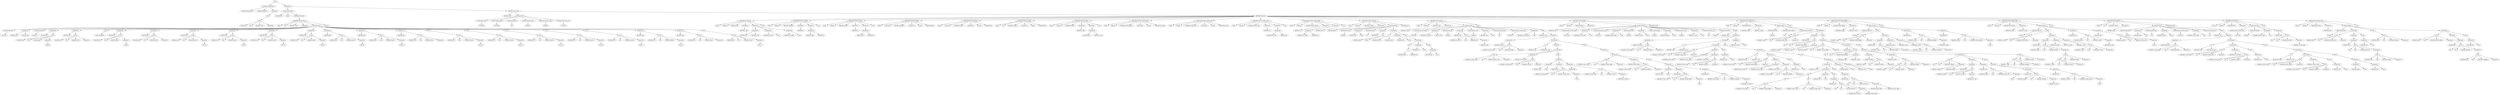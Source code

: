 digraph {
n0 [label="Goal:"];
n1 [label="MainClass:BinaryTree"];
n2 [label="Identifier:BinaryTree"];
n1 -> n2
n3 [label="Method Identifier:a"];
n1 -> n3
n4 [label="Statement:"];
n5 [label="Print:"];
n6 [label="FCall:"];
n7 [label="NewVar:BT"];
n6 -> n7
n8 [label="Dot:"];
n6 -> n8
n9 [label="Identifier:Start"];
n6 -> n9
n10 [label="Arguments:"];
n6 -> n10
n5 -> n6
n4 -> n5
n1 -> n4
n0 -> n1
n11 [label="LRClassDec:"];
n12 [label="ClassDeclaration:BT"];
n13 [label="Identifier:BT"];
n12 -> n13
n14 [label="Empty:"];
n12 -> n14
n15 [label="MethodDeclarations:"];
n16 [label="MethodDeclaration:Start"];
n17 [label="Public:"];
n16 -> n17
n18 [label="Int:"];
n16 -> n18
n19 [label="Identifier:Start"];
n16 -> n19
n20 [label="Parameters:"];
n16 -> n20
n21 [label="VarDeclarations:"];
n22 [label="VarDeclaration:root"];
n23 [label="Tree:Tree"];
n22 -> n23
n21 -> n22
n24 [label="Assignment:"];
n25 [label="Identifier:root"];
n24 -> n25
n26 [label="NewVar:Tree"];
n24 -> n26
n21 -> n24
n27 [label="VarDeclaration:ntb"];
n28 [label="Boolean:"];
n27 -> n28
n21 -> n27
n29 [label="Assignment:"];
n30 [label="Identifier:ntb"];
n29 -> n30
n31 [label="FCall:"];
n32 [label="Identifier:root"];
n31 -> n32
n33 [label="Dot:"];
n31 -> n33
n34 [label="Identifier:Init"];
n31 -> n34
n35 [label="Arguments:"];
n36 [label="Num:16"];
n35 -> n36
n31 -> n35
n29 -> n31
n21 -> n29
n37 [label="Assignment:"];
n38 [label="Identifier:ntb"];
n37 -> n38
n39 [label="FCall:"];
n40 [label="Identifier:root"];
n39 -> n40
n41 [label="Dot:"];
n39 -> n41
n42 [label="Identifier:Print"];
n39 -> n42
n43 [label="Arguments:"];
n39 -> n43
n37 -> n39
n21 -> n37
n44 [label="Print:"];
n45 [label="Num:100000000"];
n44 -> n45
n21 -> n44
n46 [label="Assignment:"];
n47 [label="Identifier:ntb"];
n46 -> n47
n48 [label="FCall:"];
n49 [label="Identifier:root"];
n48 -> n49
n50 [label="Dot:"];
n48 -> n50
n51 [label="Identifier:Insert"];
n48 -> n51
n52 [label="Arguments:"];
n53 [label="Num:8"];
n52 -> n53
n48 -> n52
n46 -> n48
n21 -> n46
n54 [label="Assignment:"];
n55 [label="Identifier:ntb"];
n54 -> n55
n56 [label="FCall:"];
n57 [label="Identifier:root"];
n56 -> n57
n58 [label="Dot:"];
n56 -> n58
n59 [label="Identifier:Print"];
n56 -> n59
n60 [label="Arguments:"];
n56 -> n60
n54 -> n56
n21 -> n54
n61 [label="Assignment:"];
n62 [label="Identifier:ntb"];
n61 -> n62
n63 [label="FCall:"];
n64 [label="Identifier:root"];
n63 -> n64
n65 [label="Dot:"];
n63 -> n65
n66 [label="Identifier:Insert"];
n63 -> n66
n67 [label="Arguments:"];
n68 [label="Num:24"];
n67 -> n68
n63 -> n67
n61 -> n63
n21 -> n61
n69 [label="Assignment:"];
n70 [label="Identifier:ntb"];
n69 -> n70
n71 [label="FCall:"];
n72 [label="Identifier:root"];
n71 -> n72
n73 [label="Dot:"];
n71 -> n73
n74 [label="Identifier:Insert"];
n71 -> n74
n75 [label="Arguments:"];
n76 [label="Num:4"];
n75 -> n76
n71 -> n75
n69 -> n71
n21 -> n69
n77 [label="Assignment:"];
n78 [label="Identifier:ntb"];
n77 -> n78
n79 [label="FCall:"];
n80 [label="Identifier:root"];
n79 -> n80
n81 [label="Dot:"];
n79 -> n81
n82 [label="Identifier:Insert"];
n79 -> n82
n83 [label="Arguments:"];
n84 [label="Num:12"];
n83 -> n84
n79 -> n83
n77 -> n79
n21 -> n77
n85 [label="Assignment:"];
n86 [label="Identifier:ntb"];
n85 -> n86
n87 [label="FCall:"];
n88 [label="Identifier:root"];
n87 -> n88
n89 [label="Dot:"];
n87 -> n89
n90 [label="Identifier:Insert"];
n87 -> n90
n91 [label="Arguments:"];
n92 [label="Num:20"];
n91 -> n92
n87 -> n91
n85 -> n87
n21 -> n85
n93 [label="Assignment:"];
n94 [label="Identifier:ntb"];
n93 -> n94
n95 [label="FCall:"];
n96 [label="Identifier:root"];
n95 -> n96
n97 [label="Dot:"];
n95 -> n97
n98 [label="Identifier:Insert"];
n95 -> n98
n99 [label="Arguments:"];
n100 [label="Num:28"];
n99 -> n100
n95 -> n99
n93 -> n95
n21 -> n93
n101 [label="Assignment:"];
n102 [label="Identifier:ntb"];
n101 -> n102
n103 [label="FCall:"];
n104 [label="Identifier:root"];
n103 -> n104
n105 [label="Dot:"];
n103 -> n105
n106 [label="Identifier:Insert"];
n103 -> n106
n107 [label="Arguments:"];
n108 [label="Num:14"];
n107 -> n108
n103 -> n107
n101 -> n103
n21 -> n101
n109 [label="Assignment:"];
n110 [label="Identifier:ntb"];
n109 -> n110
n111 [label="FCall:"];
n112 [label="Identifier:root"];
n111 -> n112
n113 [label="Dot:"];
n111 -> n113
n114 [label="Identifier:Print"];
n111 -> n114
n115 [label="Arguments:"];
n111 -> n115
n109 -> n111
n21 -> n109
n116 [label="Print:"];
n117 [label="FCall:"];
n118 [label="Identifier:root"];
n117 -> n118
n119 [label="Dot:"];
n117 -> n119
n120 [label="Identifier:Search"];
n117 -> n120
n121 [label="Arguments:"];
n122 [label="Num:24"];
n121 -> n122
n117 -> n121
n116 -> n117
n21 -> n116
n123 [label="Print:"];
n124 [label="FCall:"];
n125 [label="Identifier:root"];
n124 -> n125
n126 [label="Dot:"];
n124 -> n126
n127 [label="Identifier:Search"];
n124 -> n127
n128 [label="Arguments:"];
n129 [label="Num:12"];
n128 -> n129
n124 -> n128
n123 -> n124
n21 -> n123
n130 [label="Print:"];
n131 [label="FCall:"];
n132 [label="Identifier:root"];
n131 -> n132
n133 [label="Dot:"];
n131 -> n133
n134 [label="Identifier:Search"];
n131 -> n134
n135 [label="Arguments:"];
n136 [label="Num:16"];
n135 -> n136
n131 -> n135
n130 -> n131
n21 -> n130
n137 [label="Print:"];
n138 [label="FCall:"];
n139 [label="Identifier:root"];
n138 -> n139
n140 [label="Dot:"];
n138 -> n140
n141 [label="Identifier:Search"];
n138 -> n141
n142 [label="Arguments:"];
n143 [label="Num:50"];
n142 -> n143
n138 -> n142
n137 -> n138
n21 -> n137
n144 [label="Print:"];
n145 [label="FCall:"];
n146 [label="Identifier:root"];
n145 -> n146
n147 [label="Dot:"];
n145 -> n147
n148 [label="Identifier:Search"];
n145 -> n148
n149 [label="Arguments:"];
n150 [label="Num:12"];
n149 -> n150
n145 -> n149
n144 -> n145
n21 -> n144
n151 [label="Assignment:"];
n152 [label="Identifier:ntb"];
n151 -> n152
n153 [label="FCall:"];
n154 [label="Identifier:root"];
n153 -> n154
n155 [label="Dot:"];
n153 -> n155
n156 [label="Identifier:Delete"];
n153 -> n156
n157 [label="Arguments:"];
n158 [label="Num:12"];
n157 -> n158
n153 -> n157
n151 -> n153
n21 -> n151
n159 [label="Assignment:"];
n160 [label="Identifier:ntb"];
n159 -> n160
n161 [label="FCall:"];
n162 [label="Identifier:root"];
n161 -> n162
n163 [label="Dot:"];
n161 -> n163
n164 [label="Identifier:Print"];
n161 -> n164
n165 [label="Arguments:"];
n161 -> n165
n159 -> n161
n21 -> n159
n166 [label="Print:"];
n167 [label="FCall:"];
n168 [label="Identifier:root"];
n167 -> n168
n169 [label="Dot:"];
n167 -> n169
n170 [label="Identifier:Search"];
n167 -> n170
n171 [label="Arguments:"];
n172 [label="Num:12"];
n171 -> n172
n167 -> n171
n166 -> n167
n21 -> n166
n16 -> n21
n173 [label="Num:0"];
n16 -> n173
n15 -> n16
n12 -> n15
n11 -> n12
n174 [label="ClassDeclaration:Tree"];
n175 [label="Identifier:Tree"];
n174 -> n175
n176 [label="VarDeclarations:"];
n177 [label="VarDeclaration:left"];
n178 [label="Tree:Tree"];
n177 -> n178
n176 -> n177
n179 [label="VarDeclaration:right"];
n180 [label="Tree:Tree"];
n179 -> n180
n176 -> n179
n181 [label="VarDeclaration:key"];
n182 [label="Int:"];
n181 -> n182
n176 -> n181
n183 [label="VarDeclaration:has_left"];
n184 [label="Boolean:"];
n183 -> n184
n176 -> n183
n185 [label="VarDeclaration:has_right"];
n186 [label="Boolean:"];
n185 -> n186
n176 -> n185
n187 [label="VarDeclaration:my_null"];
n188 [label="Tree:Tree"];
n187 -> n188
n176 -> n187
n174 -> n176
n189 [label="MethodDeclarations:"];
n190 [label="MethodDeclaration:Init"];
n191 [label="Public:"];
n190 -> n191
n192 [label="Boolean:"];
n190 -> n192
n193 [label="Identifier:Init"];
n190 -> n193
n194 [label="Parameters:"];
n195 [label="Identifier:v_key"];
n194 -> n195
n190 -> n194
n196 [label="Statement:"];
n197 [label="Assignment:"];
n198 [label="Identifier:key"];
n197 -> n198
n199 [label="Identifier:v_key"];
n197 -> n199
n196 -> n197
n200 [label="Assignment:"];
n201 [label="Identifier:has_left"];
n200 -> n201
n202 [label="False:"];
n200 -> n202
n196 -> n200
n203 [label="Assignment:"];
n204 [label="Identifier:has_right"];
n203 -> n204
n205 [label="False:"];
n203 -> n205
n196 -> n203
n190 -> n196
n206 [label="True:"];
n190 -> n206
n189 -> n190
n207 [label="MethodDeclaration:SetRight"];
n208 [label="Public:"];
n207 -> n208
n209 [label="Boolean:"];
n207 -> n209
n210 [label="Identifier:SetRight"];
n207 -> n210
n211 [label="Parameters:"];
n212 [label="Identifier:rn"];
n211 -> n212
n207 -> n211
n213 [label="Statement:"];
n214 [label="Assignment:"];
n215 [label="Identifier:right"];
n214 -> n215
n216 [label="Identifier:rn"];
n214 -> n216
n213 -> n214
n207 -> n213
n217 [label="True:"];
n207 -> n217
n189 -> n207
n218 [label="MethodDeclaration:SetLeft"];
n219 [label="Public:"];
n218 -> n219
n220 [label="Boolean:"];
n218 -> n220
n221 [label="Identifier:SetLeft"];
n218 -> n221
n222 [label="Parameters:"];
n223 [label="Identifier:ln"];
n222 -> n223
n218 -> n222
n224 [label="Statement:"];
n225 [label="Assignment:"];
n226 [label="Identifier:left"];
n225 -> n226
n227 [label="Identifier:ln"];
n225 -> n227
n224 -> n225
n218 -> n224
n228 [label="True:"];
n218 -> n228
n189 -> n218
n229 [label="MethodDeclaration:GetRight"];
n230 [label="Public:"];
n229 -> n230
n231 [label="Tree:Tree"];
n229 -> n231
n232 [label="Identifier:GetRight"];
n229 -> n232
n233 [label="Parameters:"];
n229 -> n233
n234 [label="Empty:"];
n229 -> n234
n235 [label="Identifier:right"];
n229 -> n235
n189 -> n229
n236 [label="MethodDeclaration:GetLeft"];
n237 [label="Public:"];
n236 -> n237
n238 [label="Tree:Tree"];
n236 -> n238
n239 [label="Identifier:GetLeft"];
n236 -> n239
n240 [label="Parameters:"];
n236 -> n240
n241 [label="Empty:"];
n236 -> n241
n242 [label="Identifier:left"];
n236 -> n242
n189 -> n236
n243 [label="MethodDeclaration:GetKey"];
n244 [label="Public:"];
n243 -> n244
n245 [label="Int:"];
n243 -> n245
n246 [label="Identifier:GetKey"];
n243 -> n246
n247 [label="Parameters:"];
n243 -> n247
n248 [label="Empty:"];
n243 -> n248
n249 [label="Identifier:key"];
n243 -> n249
n189 -> n243
n250 [label="MethodDeclaration:SetKey"];
n251 [label="Public:"];
n250 -> n251
n252 [label="Boolean:"];
n250 -> n252
n253 [label="Identifier:SetKey"];
n250 -> n253
n254 [label="Parameters:"];
n255 [label="Identifier:v_key"];
n254 -> n255
n250 -> n254
n256 [label="Statement:"];
n257 [label="Assignment:"];
n258 [label="Identifier:key"];
n257 -> n258
n259 [label="Identifier:v_key"];
n257 -> n259
n256 -> n257
n250 -> n256
n260 [label="True:"];
n250 -> n260
n189 -> n250
n261 [label="MethodDeclaration:GetHas_Right"];
n262 [label="Public:"];
n261 -> n262
n263 [label="Boolean:"];
n261 -> n263
n264 [label="Identifier:GetHas_Right"];
n261 -> n264
n265 [label="Parameters:"];
n261 -> n265
n266 [label="Empty:"];
n261 -> n266
n267 [label="Identifier:has_right"];
n261 -> n267
n189 -> n261
n268 [label="MethodDeclaration:GetHas_Left"];
n269 [label="Public:"];
n268 -> n269
n270 [label="Boolean:"];
n268 -> n270
n271 [label="Identifier:GetHas_Left"];
n268 -> n271
n272 [label="Parameters:"];
n268 -> n272
n273 [label="Empty:"];
n268 -> n273
n274 [label="Identifier:has_left"];
n268 -> n274
n189 -> n268
n275 [label="MethodDeclaration:SetHas_Left"];
n276 [label="Public:"];
n275 -> n276
n277 [label="Boolean:"];
n275 -> n277
n278 [label="Identifier:SetHas_Left"];
n275 -> n278
n279 [label="Parameters:"];
n280 [label="Identifier:val"];
n279 -> n280
n275 -> n279
n281 [label="Statement:"];
n282 [label="Assignment:"];
n283 [label="Identifier:has_left"];
n282 -> n283
n284 [label="Identifier:val"];
n282 -> n284
n281 -> n282
n275 -> n281
n285 [label="True:"];
n275 -> n285
n189 -> n275
n286 [label="MethodDeclaration:SetHas_Right"];
n287 [label="Public:"];
n286 -> n287
n288 [label="Boolean:"];
n286 -> n288
n289 [label="Identifier:SetHas_Right"];
n286 -> n289
n290 [label="Parameters:"];
n291 [label="Identifier:val"];
n290 -> n291
n286 -> n290
n292 [label="Statement:"];
n293 [label="Assignment:"];
n294 [label="Identifier:has_right"];
n293 -> n294
n295 [label="Identifier:val"];
n293 -> n295
n292 -> n293
n286 -> n292
n296 [label="True:"];
n286 -> n296
n189 -> n286
n297 [label="MethodDeclaration:Compare"];
n298 [label="Public:"];
n297 -> n298
n299 [label="Boolean:"];
n297 -> n299
n300 [label="Identifier:Compare"];
n297 -> n300
n301 [label="Parameters:"];
n302 [label="Identifier:num1"];
n301 -> n302
n303 [label="Identifer:num2"];
n301 -> n303
n297 -> n301
n304 [label="VarDeclarations:"];
n305 [label="VarDeclaration:ntb"];
n306 [label="Boolean:"];
n305 -> n306
n304 -> n305
n307 [label="Assignment:"];
n308 [label="Identifier:ntb"];
n307 -> n308
n309 [label="False:"];
n307 -> n309
n304 -> n307
n310 [label="VarDeclaration:nti"];
n311 [label="Int:"];
n310 -> n311
n304 -> n310
n312 [label="Assignment:"];
n313 [label="Identifier:nti"];
n312 -> n313
n314 [label="Plus:"];
n315 [label="Identifier:num2"];
n314 -> n315
n316 [label="Num:1"];
n314 -> n316
n312 -> n314
n304 -> n312
n317 [label="If statement:"];
n318 [label="Lt:"];
n319 [label="Identifier:num1"];
n318 -> n319
n320 [label="Identifier:num2"];
n318 -> n320
n317 -> n318
n321 [label="Assignment:"];
n322 [label="Identifier:ntb"];
n321 -> n322
n323 [label="False:"];
n321 -> n323
n317 -> n321
n324 [label="ELSE:"];
n325 [label="If statement:"];
n326 [label="Not:"];
n327 [label="Lt:"];
n328 [label="Identifier:num1"];
n327 -> n328
n329 [label="Identifier:nti"];
n327 -> n329
n326 -> n327
n325 -> n326
n330 [label="Assignment:"];
n331 [label="Identifier:ntb"];
n330 -> n331
n332 [label="False:"];
n330 -> n332
n325 -> n330
n333 [label="ELSE:"];
n334 [label="Assignment:"];
n335 [label="Identifier:ntb"];
n334 -> n335
n336 [label="True:"];
n334 -> n336
n333 -> n334
n325 -> n333
n324 -> n325
n317 -> n324
n304 -> n317
n297 -> n304
n337 [label="Identifier:ntb"];
n297 -> n337
n189 -> n297
n338 [label="MethodDeclaration:Insert"];
n339 [label="Public:"];
n338 -> n339
n340 [label="Boolean:"];
n338 -> n340
n341 [label="Identifier:Insert"];
n338 -> n341
n342 [label="Parameters:"];
n343 [label="Identifier:v_key"];
n342 -> n343
n338 -> n342
n344 [label="VarDeclarations:"];
n345 [label="VarDeclaration:new_node"];
n346 [label="Tree:Tree"];
n345 -> n346
n344 -> n345
n347 [label="Assignment:"];
n348 [label="Identifier:new_node"];
n347 -> n348
n349 [label="NewVar:Tree"];
n347 -> n349
n344 -> n347
n350 [label="VarDeclaration:ntb"];
n351 [label="Boolean:"];
n350 -> n351
n344 -> n350
n352 [label="Assignment:"];
n353 [label="Identifier:ntb"];
n352 -> n353
n354 [label="FCall:"];
n355 [label="Identifier:new_node"];
n354 -> n355
n356 [label="Dot:"];
n354 -> n356
n357 [label="Identifier:Init"];
n354 -> n357
n358 [label="Arguments:"];
n359 [label="Identifier:v_key"];
n358 -> n359
n354 -> n358
n352 -> n354
n344 -> n352
n360 [label="VarDeclaration:cont"];
n361 [label="Boolean:"];
n360 -> n361
n344 -> n360
n362 [label="Assignment:"];
n363 [label="Identifier:cont"];
n362 -> n363
n364 [label="True:"];
n362 -> n364
n344 -> n362
n365 [label="VarDeclaration:key_aux"];
n366 [label="Int:"];
n365 -> n366
n344 -> n365
n367 [label="VarDeclaration:current_node"];
n368 [label="Tree:Tree"];
n367 -> n368
n344 -> n367
n369 [label="Assignment:"];
n370 [label="Identifier:current_node"];
n369 -> n370
n371 [label="this:"];
n369 -> n371
n344 -> n369
n372 [label="While:"];
n373 [label="Identifier:cont"];
n372 -> n373
n374 [label="Statement:"];
n375 [label="Assignment:"];
n376 [label="Identifier:key_aux"];
n375 -> n376
n377 [label="FCall:"];
n378 [label="Identifier:current_node"];
n377 -> n378
n379 [label="Dot:"];
n377 -> n379
n380 [label="Identifier:GetKey"];
n377 -> n380
n381 [label="Arguments:"];
n377 -> n381
n375 -> n377
n374 -> n375
n382 [label="If statement:"];
n383 [label="Lt:"];
n384 [label="Identifier:v_key"];
n383 -> n384
n385 [label="Identifier:key_aux"];
n383 -> n385
n382 -> n383
n386 [label="Statement:"];
n387 [label="If statement:"];
n388 [label="FCall:"];
n389 [label="Identifier:current_node"];
n388 -> n389
n390 [label="Dot:"];
n388 -> n390
n391 [label="Identifier:GetHas_Left"];
n388 -> n391
n392 [label="Arguments:"];
n388 -> n392
n387 -> n388
n393 [label="Assignment:"];
n394 [label="Identifier:current_node"];
n393 -> n394
n395 [label="FCall:"];
n396 [label="Identifier:current_node"];
n395 -> n396
n397 [label="Dot:"];
n395 -> n397
n398 [label="Identifier:GetLeft"];
n395 -> n398
n399 [label="Arguments:"];
n395 -> n399
n393 -> n395
n387 -> n393
n400 [label="ELSE:"];
n401 [label="Statement:"];
n402 [label="Assignment:"];
n403 [label="Identifier:cont"];
n402 -> n403
n404 [label="False:"];
n402 -> n404
n401 -> n402
n405 [label="Assignment:"];
n406 [label="Identifier:ntb"];
n405 -> n406
n407 [label="FCall:"];
n408 [label="Identifier:current_node"];
n407 -> n408
n409 [label="Dot:"];
n407 -> n409
n410 [label="Identifier:SetHas_Left"];
n407 -> n410
n411 [label="Arguments:"];
n412 [label="True:"];
n411 -> n412
n407 -> n411
n405 -> n407
n401 -> n405
n413 [label="Assignment:"];
n414 [label="Identifier:ntb"];
n413 -> n414
n415 [label="FCall:"];
n416 [label="Identifier:current_node"];
n415 -> n416
n417 [label="Dot:"];
n415 -> n417
n418 [label="Identifier:SetLeft"];
n415 -> n418
n419 [label="Arguments:"];
n420 [label="Identifier:new_node"];
n419 -> n420
n415 -> n419
n413 -> n415
n401 -> n413
n400 -> n401
n387 -> n400
n386 -> n387
n382 -> n386
n421 [label="ELSE:"];
n422 [label="Statement:"];
n423 [label="If statement:"];
n424 [label="FCall:"];
n425 [label="Identifier:current_node"];
n424 -> n425
n426 [label="Dot:"];
n424 -> n426
n427 [label="Identifier:GetHas_Right"];
n424 -> n427
n428 [label="Arguments:"];
n424 -> n428
n423 -> n424
n429 [label="Assignment:"];
n430 [label="Identifier:current_node"];
n429 -> n430
n431 [label="FCall:"];
n432 [label="Identifier:current_node"];
n431 -> n432
n433 [label="Dot:"];
n431 -> n433
n434 [label="Identifier:GetRight"];
n431 -> n434
n435 [label="Arguments:"];
n431 -> n435
n429 -> n431
n423 -> n429
n436 [label="ELSE:"];
n437 [label="Statement:"];
n438 [label="Assignment:"];
n439 [label="Identifier:cont"];
n438 -> n439
n440 [label="False:"];
n438 -> n440
n437 -> n438
n441 [label="Assignment:"];
n442 [label="Identifier:ntb"];
n441 -> n442
n443 [label="FCall:"];
n444 [label="Identifier:current_node"];
n443 -> n444
n445 [label="Dot:"];
n443 -> n445
n446 [label="Identifier:SetHas_Right"];
n443 -> n446
n447 [label="Arguments:"];
n448 [label="True:"];
n447 -> n448
n443 -> n447
n441 -> n443
n437 -> n441
n449 [label="Assignment:"];
n450 [label="Identifier:ntb"];
n449 -> n450
n451 [label="FCall:"];
n452 [label="Identifier:current_node"];
n451 -> n452
n453 [label="Dot:"];
n451 -> n453
n454 [label="Identifier:SetRight"];
n451 -> n454
n455 [label="Arguments:"];
n456 [label="Identifier:new_node"];
n455 -> n456
n451 -> n455
n449 -> n451
n437 -> n449
n436 -> n437
n423 -> n436
n422 -> n423
n421 -> n422
n382 -> n421
n374 -> n382
n372 -> n374
n344 -> n372
n338 -> n344
n457 [label="True:"];
n338 -> n457
n189 -> n338
n458 [label="MethodDeclaration:Delete"];
n459 [label="Public:"];
n458 -> n459
n460 [label="Boolean:"];
n458 -> n460
n461 [label="Identifier:Delete"];
n458 -> n461
n462 [label="Parameters:"];
n463 [label="Identifier:v_key"];
n462 -> n463
n458 -> n462
n464 [label="VarDeclarations:"];
n465 [label="VarDeclaration:current_node"];
n466 [label="Tree:Tree"];
n465 -> n466
n464 -> n465
n467 [label="Assignment:"];
n468 [label="Identifier:current_node"];
n467 -> n468
n469 [label="this:"];
n467 -> n469
n464 -> n467
n470 [label="VarDeclaration:parent_node"];
n471 [label="Tree:Tree"];
n470 -> n471
n464 -> n470
n472 [label="Assignment:"];
n473 [label="Identifier:parent_node"];
n472 -> n473
n474 [label="this:"];
n472 -> n474
n464 -> n472
n475 [label="VarDeclaration:cont"];
n476 [label="Boolean:"];
n475 -> n476
n464 -> n475
n477 [label="Assignment:"];
n478 [label="Identifier:cont"];
n477 -> n478
n479 [label="True:"];
n477 -> n479
n464 -> n477
n480 [label="VarDeclaration:found"];
n481 [label="Boolean:"];
n480 -> n481
n464 -> n480
n482 [label="Assignment:"];
n483 [label="Identifier:found"];
n482 -> n483
n484 [label="False:"];
n482 -> n484
n464 -> n482
n485 [label="VarDeclaration:is_root"];
n486 [label="Boolean:"];
n485 -> n486
n464 -> n485
n487 [label="Assignment:"];
n488 [label="Identifier:is_root"];
n487 -> n488
n489 [label="True:"];
n487 -> n489
n464 -> n487
n490 [label="VarDeclaration:key_aux"];
n491 [label="Int:"];
n490 -> n491
n464 -> n490
n492 [label="VarDeclaration:ntb"];
n493 [label="Boolean:"];
n492 -> n493
n464 -> n492
n494 [label="While:"];
n495 [label="Identifier:cont"];
n494 -> n495
n496 [label="Statement:"];
n497 [label="Assignment:"];
n498 [label="Identifier:key_aux"];
n497 -> n498
n499 [label="FCall:"];
n500 [label="Identifier:current_node"];
n499 -> n500
n501 [label="Dot:"];
n499 -> n501
n502 [label="Identifier:GetKey"];
n499 -> n502
n503 [label="Arguments:"];
n499 -> n503
n497 -> n499
n496 -> n497
n504 [label="If statement:"];
n505 [label="Lt:"];
n506 [label="Identifier:v_key"];
n505 -> n506
n507 [label="Identifier:key_aux"];
n505 -> n507
n504 -> n505
n508 [label="If statement:"];
n509 [label="FCall:"];
n510 [label="Identifier:current_node"];
n509 -> n510
n511 [label="Dot:"];
n509 -> n511
n512 [label="Identifier:GetHas_Left"];
n509 -> n512
n513 [label="Arguments:"];
n509 -> n513
n508 -> n509
n514 [label="Statement:"];
n515 [label="Assignment:"];
n516 [label="Identifier:parent_node"];
n515 -> n516
n517 [label="Identifier:current_node"];
n515 -> n517
n514 -> n515
n518 [label="Assignment:"];
n519 [label="Identifier:current_node"];
n518 -> n519
n520 [label="FCall:"];
n521 [label="Identifier:current_node"];
n520 -> n521
n522 [label="Dot:"];
n520 -> n522
n523 [label="Identifier:GetLeft"];
n520 -> n523
n524 [label="Arguments:"];
n520 -> n524
n518 -> n520
n514 -> n518
n508 -> n514
n525 [label="ELSE:"];
n526 [label="Assignment:"];
n527 [label="Identifier:cont"];
n526 -> n527
n528 [label="False:"];
n526 -> n528
n525 -> n526
n508 -> n525
n504 -> n508
n529 [label="ELSE:"];
n530 [label="If statement:"];
n531 [label="Lt:"];
n532 [label="Identifier:key_aux"];
n531 -> n532
n533 [label="Identifier:v_key"];
n531 -> n533
n530 -> n531
n534 [label="If statement:"];
n535 [label="FCall:"];
n536 [label="Identifier:current_node"];
n535 -> n536
n537 [label="Dot:"];
n535 -> n537
n538 [label="Identifier:GetHas_Right"];
n535 -> n538
n539 [label="Arguments:"];
n535 -> n539
n534 -> n535
n540 [label="Statement:"];
n541 [label="Assignment:"];
n542 [label="Identifier:parent_node"];
n541 -> n542
n543 [label="Identifier:current_node"];
n541 -> n543
n540 -> n541
n544 [label="Assignment:"];
n545 [label="Identifier:current_node"];
n544 -> n545
n546 [label="FCall:"];
n547 [label="Identifier:current_node"];
n546 -> n547
n548 [label="Dot:"];
n546 -> n548
n549 [label="Identifier:GetRight"];
n546 -> n549
n550 [label="Arguments:"];
n546 -> n550
n544 -> n546
n540 -> n544
n534 -> n540
n551 [label="ELSE:"];
n552 [label="Assignment:"];
n553 [label="Identifier:cont"];
n552 -> n553
n554 [label="False:"];
n552 -> n554
n551 -> n552
n534 -> n551
n530 -> n534
n555 [label="ELSE:"];
n556 [label="Statement:"];
n557 [label="If statement:"];
n558 [label="Identifier:is_root"];
n557 -> n558
n559 [label="If statement:"];
n560 [label="And:"];
n561 [label="Not:"];
n562 [label="FCall:"];
n563 [label="Identifier:current_node"];
n562 -> n563
n564 [label="Dot:"];
n562 -> n564
n565 [label="Identifier:GetHas_Right"];
n562 -> n565
n566 [label="Arguments:"];
n562 -> n566
n561 -> n562
n560 -> n561
n567 [label="Not:"];
n568 [label="FCall:"];
n569 [label="Identifier:current_node"];
n568 -> n569
n570 [label="Dot:"];
n568 -> n570
n571 [label="Identifier:GetHas_Left"];
n568 -> n571
n572 [label="Arguments:"];
n568 -> n572
n567 -> n568
n560 -> n567
n559 -> n560
n573 [label="Assignment:"];
n574 [label="Identifier:ntb"];
n573 -> n574
n575 [label="True:"];
n573 -> n575
n559 -> n573
n576 [label="ELSE:"];
n577 [label="Assignment:"];
n578 [label="Identifier:ntb"];
n577 -> n578
n579 [label="FCall:"];
n580 [label="this:"];
n579 -> n580
n581 [label="Dot:"];
n579 -> n581
n582 [label="Identifier:Remove"];
n579 -> n582
n583 [label="Arguments:"];
n584 [label="Identifier:parent_node"];
n583 -> n584
n585 [label="Identifier:current_node"];
n583 -> n585
n579 -> n583
n577 -> n579
n576 -> n577
n559 -> n576
n557 -> n559
n586 [label="ELSE:"];
n587 [label="Assignment:"];
n588 [label="Identifier:ntb"];
n587 -> n588
n589 [label="FCall:"];
n590 [label="this:"];
n589 -> n590
n591 [label="Dot:"];
n589 -> n591
n592 [label="Identifier:Remove"];
n589 -> n592
n593 [label="Arguments:"];
n594 [label="Identifier:parent_node"];
n593 -> n594
n595 [label="Identifier:current_node"];
n593 -> n595
n589 -> n593
n587 -> n589
n586 -> n587
n557 -> n586
n556 -> n557
n596 [label="Assignment:"];
n597 [label="Identifier:found"];
n596 -> n597
n598 [label="True:"];
n596 -> n598
n556 -> n596
n599 [label="Assignment:"];
n600 [label="Identifier:cont"];
n599 -> n600
n601 [label="False:"];
n599 -> n601
n556 -> n599
n555 -> n556
n530 -> n555
n529 -> n530
n504 -> n529
n496 -> n504
n602 [label="Assignment:"];
n603 [label="Identifier:is_root"];
n602 -> n603
n604 [label="False:"];
n602 -> n604
n496 -> n602
n494 -> n496
n464 -> n494
n458 -> n464
n605 [label="Identifier:found"];
n458 -> n605
n189 -> n458
n606 [label="MethodDeclaration:Remove"];
n607 [label="Public:"];
n606 -> n607
n608 [label="Boolean:"];
n606 -> n608
n609 [label="Identifier:Remove"];
n606 -> n609
n610 [label="Parameters:"];
n611 [label="Identifier:p_node"];
n610 -> n611
n612 [label="Identifer:c_node"];
n610 -> n612
n606 -> n610
n613 [label="VarDeclarations:"];
n614 [label="VarDeclaration:ntb"];
n615 [label="Boolean:"];
n614 -> n615
n613 -> n614
n616 [label="VarDeclaration:auxkey1"];
n617 [label="Int:"];
n616 -> n617
n613 -> n616
n618 [label="VarDeclaration:auxkey2"];
n619 [label="Int:"];
n618 -> n619
n613 -> n618
n620 [label="If statement:"];
n621 [label="FCall:"];
n622 [label="Identifier:c_node"];
n621 -> n622
n623 [label="Dot:"];
n621 -> n623
n624 [label="Identifier:GetHas_Left"];
n621 -> n624
n625 [label="Arguments:"];
n621 -> n625
n620 -> n621
n626 [label="Assignment:"];
n627 [label="Identifier:ntb"];
n626 -> n627
n628 [label="FCall:"];
n629 [label="this:"];
n628 -> n629
n630 [label="Dot:"];
n628 -> n630
n631 [label="Identifier:RemoveLeft"];
n628 -> n631
n632 [label="Arguments:"];
n633 [label="Identifier:p_node"];
n632 -> n633
n634 [label="Identifier:c_node"];
n632 -> n634
n628 -> n632
n626 -> n628
n620 -> n626
n635 [label="ELSE:"];
n636 [label="If statement:"];
n637 [label="FCall:"];
n638 [label="Identifier:c_node"];
n637 -> n638
n639 [label="Dot:"];
n637 -> n639
n640 [label="Identifier:GetHas_Right"];
n637 -> n640
n641 [label="Arguments:"];
n637 -> n641
n636 -> n637
n642 [label="Assignment:"];
n643 [label="Identifier:ntb"];
n642 -> n643
n644 [label="FCall:"];
n645 [label="this:"];
n644 -> n645
n646 [label="Dot:"];
n644 -> n646
n647 [label="Identifier:RemoveRight"];
n644 -> n647
n648 [label="Arguments:"];
n649 [label="Identifier:p_node"];
n648 -> n649
n650 [label="Identifier:c_node"];
n648 -> n650
n644 -> n648
n642 -> n644
n636 -> n642
n651 [label="ELSE:"];
n652 [label="Statement:"];
n653 [label="Assignment:"];
n654 [label="Identifier:auxkey1"];
n653 -> n654
n655 [label="FCall:"];
n656 [label="Identifier:c_node"];
n655 -> n656
n657 [label="Dot:"];
n655 -> n657
n658 [label="Identifier:GetKey"];
n655 -> n658
n659 [label="Arguments:"];
n655 -> n659
n653 -> n655
n652 -> n653
n660 [label="Assignment:"];
n661 [label="Identifier:auxkey2"];
n660 -> n661
n662 [label="FCall:"];
n663 [label="FCall:"];
n664 [label="Identifier:p_node"];
n663 -> n664
n665 [label="Dot:"];
n663 -> n665
n666 [label="Identifier:GetLeft"];
n663 -> n666
n667 [label="Arguments:"];
n663 -> n667
n662 -> n663
n668 [label="Dot:"];
n662 -> n668
n669 [label="Identifier:GetKey"];
n662 -> n669
n670 [label="Arguments:"];
n662 -> n670
n660 -> n662
n652 -> n660
n671 [label="If statement:"];
n672 [label="FCall:"];
n673 [label="this:"];
n672 -> n673
n674 [label="Dot:"];
n672 -> n674
n675 [label="Identifier:Compare"];
n672 -> n675
n676 [label="Arguments:"];
n677 [label="Identifier:auxkey1"];
n676 -> n677
n678 [label="Identifier:auxkey2"];
n676 -> n678
n672 -> n676
n671 -> n672
n679 [label="Statement:"];
n680 [label="Assignment:"];
n681 [label="Identifier:ntb"];
n680 -> n681
n682 [label="FCall:"];
n683 [label="Identifier:p_node"];
n682 -> n683
n684 [label="Dot:"];
n682 -> n684
n685 [label="Identifier:SetLeft"];
n682 -> n685
n686 [label="Arguments:"];
n687 [label="Identifier:my_null"];
n686 -> n687
n682 -> n686
n680 -> n682
n679 -> n680
n688 [label="Assignment:"];
n689 [label="Identifier:ntb"];
n688 -> n689
n690 [label="FCall:"];
n691 [label="Identifier:p_node"];
n690 -> n691
n692 [label="Dot:"];
n690 -> n692
n693 [label="Identifier:SetHas_Left"];
n690 -> n693
n694 [label="Arguments:"];
n695 [label="False:"];
n694 -> n695
n690 -> n694
n688 -> n690
n679 -> n688
n671 -> n679
n696 [label="ELSE:"];
n697 [label="Statement:"];
n698 [label="Assignment:"];
n699 [label="Identifier:ntb"];
n698 -> n699
n700 [label="FCall:"];
n701 [label="Identifier:p_node"];
n700 -> n701
n702 [label="Dot:"];
n700 -> n702
n703 [label="Identifier:SetRight"];
n700 -> n703
n704 [label="Arguments:"];
n705 [label="Identifier:my_null"];
n704 -> n705
n700 -> n704
n698 -> n700
n697 -> n698
n706 [label="Assignment:"];
n707 [label="Identifier:ntb"];
n706 -> n707
n708 [label="FCall:"];
n709 [label="Identifier:p_node"];
n708 -> n709
n710 [label="Dot:"];
n708 -> n710
n711 [label="Identifier:SetHas_Right"];
n708 -> n711
n712 [label="Arguments:"];
n713 [label="False:"];
n712 -> n713
n708 -> n712
n706 -> n708
n697 -> n706
n696 -> n697
n671 -> n696
n652 -> n671
n651 -> n652
n636 -> n651
n635 -> n636
n620 -> n635
n613 -> n620
n606 -> n613
n714 [label="True:"];
n606 -> n714
n189 -> n606
n715 [label="MethodDeclaration:RemoveRight"];
n716 [label="Public:"];
n715 -> n716
n717 [label="Boolean:"];
n715 -> n717
n718 [label="Identifier:RemoveRight"];
n715 -> n718
n719 [label="Parameters:"];
n720 [label="Identifier:p_node"];
n719 -> n720
n721 [label="Identifer:c_node"];
n719 -> n721
n715 -> n719
n722 [label="VarDeclarations:"];
n723 [label="VarDeclaration:ntb"];
n724 [label="Boolean:"];
n723 -> n724
n722 -> n723
n725 [label="While:"];
n726 [label="FCall:"];
n727 [label="Identifier:c_node"];
n726 -> n727
n728 [label="Dot:"];
n726 -> n728
n729 [label="Identifier:GetHas_Right"];
n726 -> n729
n730 [label="Arguments:"];
n726 -> n730
n725 -> n726
n731 [label="Statement:"];
n732 [label="Assignment:"];
n733 [label="Identifier:ntb"];
n732 -> n733
n734 [label="FCall:"];
n735 [label="Identifier:c_node"];
n734 -> n735
n736 [label="Dot:"];
n734 -> n736
n737 [label="Identifier:SetKey"];
n734 -> n737
n738 [label="Arguments:"];
n739 [label="FCall:"];
n740 [label="FCall:"];
n741 [label="Identifier:c_node"];
n740 -> n741
n742 [label="Dot:"];
n740 -> n742
n743 [label="Identifier:GetRight"];
n740 -> n743
n744 [label="Arguments:"];
n740 -> n744
n739 -> n740
n745 [label="Dot:"];
n739 -> n745
n746 [label="Identifier:GetKey"];
n739 -> n746
n747 [label="Arguments:"];
n739 -> n747
n738 -> n739
n734 -> n738
n732 -> n734
n731 -> n732
n748 [label="Assignment:"];
n749 [label="Identifier:p_node"];
n748 -> n749
n750 [label="Identifier:c_node"];
n748 -> n750
n731 -> n748
n751 [label="Assignment:"];
n752 [label="Identifier:c_node"];
n751 -> n752
n753 [label="FCall:"];
n754 [label="Identifier:c_node"];
n753 -> n754
n755 [label="Dot:"];
n753 -> n755
n756 [label="Identifier:GetRight"];
n753 -> n756
n757 [label="Arguments:"];
n753 -> n757
n751 -> n753
n731 -> n751
n725 -> n731
n722 -> n725
n758 [label="Assignment:"];
n759 [label="Identifier:ntb"];
n758 -> n759
n760 [label="FCall:"];
n761 [label="Identifier:p_node"];
n760 -> n761
n762 [label="Dot:"];
n760 -> n762
n763 [label="Identifier:SetRight"];
n760 -> n763
n764 [label="Arguments:"];
n765 [label="Identifier:my_null"];
n764 -> n765
n760 -> n764
n758 -> n760
n722 -> n758
n766 [label="Assignment:"];
n767 [label="Identifier:ntb"];
n766 -> n767
n768 [label="FCall:"];
n769 [label="Identifier:p_node"];
n768 -> n769
n770 [label="Dot:"];
n768 -> n770
n771 [label="Identifier:SetHas_Right"];
n768 -> n771
n772 [label="Arguments:"];
n773 [label="False:"];
n772 -> n773
n768 -> n772
n766 -> n768
n722 -> n766
n715 -> n722
n774 [label="True:"];
n715 -> n774
n189 -> n715
n775 [label="MethodDeclaration:RemoveLeft"];
n776 [label="Public:"];
n775 -> n776
n777 [label="Boolean:"];
n775 -> n777
n778 [label="Identifier:RemoveLeft"];
n775 -> n778
n779 [label="Parameters:"];
n780 [label="Identifier:p_node"];
n779 -> n780
n781 [label="Identifer:c_node"];
n779 -> n781
n775 -> n779
n782 [label="VarDeclarations:"];
n783 [label="VarDeclaration:ntb"];
n784 [label="Boolean:"];
n783 -> n784
n782 -> n783
n785 [label="While:"];
n786 [label="FCall:"];
n787 [label="Identifier:c_node"];
n786 -> n787
n788 [label="Dot:"];
n786 -> n788
n789 [label="Identifier:GetHas_Left"];
n786 -> n789
n790 [label="Arguments:"];
n786 -> n790
n785 -> n786
n791 [label="Statement:"];
n792 [label="Assignment:"];
n793 [label="Identifier:ntb"];
n792 -> n793
n794 [label="FCall:"];
n795 [label="Identifier:c_node"];
n794 -> n795
n796 [label="Dot:"];
n794 -> n796
n797 [label="Identifier:SetKey"];
n794 -> n797
n798 [label="Arguments:"];
n799 [label="FCall:"];
n800 [label="FCall:"];
n801 [label="Identifier:c_node"];
n800 -> n801
n802 [label="Dot:"];
n800 -> n802
n803 [label="Identifier:GetLeft"];
n800 -> n803
n804 [label="Arguments:"];
n800 -> n804
n799 -> n800
n805 [label="Dot:"];
n799 -> n805
n806 [label="Identifier:GetKey"];
n799 -> n806
n807 [label="Arguments:"];
n799 -> n807
n798 -> n799
n794 -> n798
n792 -> n794
n791 -> n792
n808 [label="Assignment:"];
n809 [label="Identifier:p_node"];
n808 -> n809
n810 [label="Identifier:c_node"];
n808 -> n810
n791 -> n808
n811 [label="Assignment:"];
n812 [label="Identifier:c_node"];
n811 -> n812
n813 [label="FCall:"];
n814 [label="Identifier:c_node"];
n813 -> n814
n815 [label="Dot:"];
n813 -> n815
n816 [label="Identifier:GetLeft"];
n813 -> n816
n817 [label="Arguments:"];
n813 -> n817
n811 -> n813
n791 -> n811
n785 -> n791
n782 -> n785
n818 [label="Assignment:"];
n819 [label="Identifier:ntb"];
n818 -> n819
n820 [label="FCall:"];
n821 [label="Identifier:p_node"];
n820 -> n821
n822 [label="Dot:"];
n820 -> n822
n823 [label="Identifier:SetLeft"];
n820 -> n823
n824 [label="Arguments:"];
n825 [label="Identifier:my_null"];
n824 -> n825
n820 -> n824
n818 -> n820
n782 -> n818
n826 [label="Assignment:"];
n827 [label="Identifier:ntb"];
n826 -> n827
n828 [label="FCall:"];
n829 [label="Identifier:p_node"];
n828 -> n829
n830 [label="Dot:"];
n828 -> n830
n831 [label="Identifier:SetHas_Left"];
n828 -> n831
n832 [label="Arguments:"];
n833 [label="False:"];
n832 -> n833
n828 -> n832
n826 -> n828
n782 -> n826
n775 -> n782
n834 [label="True:"];
n775 -> n834
n189 -> n775
n835 [label="MethodDeclaration:Search"];
n836 [label="Public:"];
n835 -> n836
n837 [label="Int:"];
n835 -> n837
n838 [label="Identifier:Search"];
n835 -> n838
n839 [label="Parameters:"];
n840 [label="Identifier:v_key"];
n839 -> n840
n835 -> n839
n841 [label="VarDeclarations:"];
n842 [label="VarDeclaration:cont"];
n843 [label="Boolean:"];
n842 -> n843
n841 -> n842
n844 [label="Assignment:"];
n845 [label="Identifier:cont"];
n844 -> n845
n846 [label="True:"];
n844 -> n846
n841 -> n844
n847 [label="VarDeclaration:ifound"];
n848 [label="Int:"];
n847 -> n848
n841 -> n847
n849 [label="Assignment:"];
n850 [label="Identifier:ifound"];
n849 -> n850
n851 [label="Num:0"];
n849 -> n851
n841 -> n849
n852 [label="VarDeclaration:current_node"];
n853 [label="Tree:Tree"];
n852 -> n853
n841 -> n852
n854 [label="Assignment:"];
n855 [label="Identifier:current_node"];
n854 -> n855
n856 [label="this:"];
n854 -> n856
n841 -> n854
n857 [label="VarDeclaration:key_aux"];
n858 [label="Int:"];
n857 -> n858
n841 -> n857
n859 [label="While:"];
n860 [label="Identifier:cont"];
n859 -> n860
n861 [label="Statement:"];
n862 [label="Assignment:"];
n863 [label="Identifier:key_aux"];
n862 -> n863
n864 [label="FCall:"];
n865 [label="Identifier:current_node"];
n864 -> n865
n866 [label="Dot:"];
n864 -> n866
n867 [label="Identifier:GetKey"];
n864 -> n867
n868 [label="Arguments:"];
n864 -> n868
n862 -> n864
n861 -> n862
n869 [label="If statement:"];
n870 [label="Lt:"];
n871 [label="Identifier:v_key"];
n870 -> n871
n872 [label="Identifier:key_aux"];
n870 -> n872
n869 -> n870
n873 [label="If statement:"];
n874 [label="FCall:"];
n875 [label="Identifier:current_node"];
n874 -> n875
n876 [label="Dot:"];
n874 -> n876
n877 [label="Identifier:GetHas_Left"];
n874 -> n877
n878 [label="Arguments:"];
n874 -> n878
n873 -> n874
n879 [label="Assignment:"];
n880 [label="Identifier:current_node"];
n879 -> n880
n881 [label="FCall:"];
n882 [label="Identifier:current_node"];
n881 -> n882
n883 [label="Dot:"];
n881 -> n883
n884 [label="Identifier:GetLeft"];
n881 -> n884
n885 [label="Arguments:"];
n881 -> n885
n879 -> n881
n873 -> n879
n886 [label="ELSE:"];
n887 [label="Assignment:"];
n888 [label="Identifier:cont"];
n887 -> n888
n889 [label="False:"];
n887 -> n889
n886 -> n887
n873 -> n886
n869 -> n873
n890 [label="ELSE:"];
n891 [label="If statement:"];
n892 [label="Lt:"];
n893 [label="Identifier:key_aux"];
n892 -> n893
n894 [label="Identifier:v_key"];
n892 -> n894
n891 -> n892
n895 [label="If statement:"];
n896 [label="FCall:"];
n897 [label="Identifier:current_node"];
n896 -> n897
n898 [label="Dot:"];
n896 -> n898
n899 [label="Identifier:GetHas_Right"];
n896 -> n899
n900 [label="Arguments:"];
n896 -> n900
n895 -> n896
n901 [label="Assignment:"];
n902 [label="Identifier:current_node"];
n901 -> n902
n903 [label="FCall:"];
n904 [label="Identifier:current_node"];
n903 -> n904
n905 [label="Dot:"];
n903 -> n905
n906 [label="Identifier:GetRight"];
n903 -> n906
n907 [label="Arguments:"];
n903 -> n907
n901 -> n903
n895 -> n901
n908 [label="ELSE:"];
n909 [label="Assignment:"];
n910 [label="Identifier:cont"];
n909 -> n910
n911 [label="False:"];
n909 -> n911
n908 -> n909
n895 -> n908
n891 -> n895
n912 [label="ELSE:"];
n913 [label="Statement:"];
n914 [label="Assignment:"];
n915 [label="Identifier:ifound"];
n914 -> n915
n916 [label="Num:1"];
n914 -> n916
n913 -> n914
n917 [label="Assignment:"];
n918 [label="Identifier:cont"];
n917 -> n918
n919 [label="False:"];
n917 -> n919
n913 -> n917
n912 -> n913
n891 -> n912
n890 -> n891
n869 -> n890
n861 -> n869
n859 -> n861
n841 -> n859
n835 -> n841
n920 [label="Identifier:ifound"];
n835 -> n920
n189 -> n835
n921 [label="MethodDeclaration:Print"];
n922 [label="Public:"];
n921 -> n922
n923 [label="Boolean:"];
n921 -> n923
n924 [label="Identifier:Print"];
n921 -> n924
n925 [label="Parameters:"];
n921 -> n925
n926 [label="VarDeclarations:"];
n927 [label="VarDeclaration:current_node"];
n928 [label="Tree:Tree"];
n927 -> n928
n926 -> n927
n929 [label="VarDeclaration:ntb"];
n930 [label="Boolean:"];
n929 -> n930
n926 -> n929
n931 [label="Assignment:"];
n932 [label="Identifier:current_node"];
n931 -> n932
n933 [label="this:"];
n931 -> n933
n926 -> n931
n934 [label="Assignment:"];
n935 [label="Identifier:ntb"];
n934 -> n935
n936 [label="FCall:"];
n937 [label="this:"];
n936 -> n937
n938 [label="Dot:"];
n936 -> n938
n939 [label="Identifier:RecPrint"];
n936 -> n939
n940 [label="Arguments:"];
n941 [label="Identifier:current_node"];
n940 -> n941
n936 -> n940
n934 -> n936
n926 -> n934
n921 -> n926
n942 [label="True:"];
n921 -> n942
n189 -> n921
n943 [label="MethodDeclaration:RecPrint"];
n944 [label="Public:"];
n943 -> n944
n945 [label="Boolean:"];
n943 -> n945
n946 [label="Identifier:RecPrint"];
n943 -> n946
n947 [label="Parameters:"];
n948 [label="Identifier:node"];
n947 -> n948
n943 -> n947
n949 [label="VarDeclarations:"];
n950 [label="VarDeclaration:ntb"];
n951 [label="Boolean:"];
n950 -> n951
n949 -> n950
n952 [label="If statement:"];
n953 [label="FCall:"];
n954 [label="Identifier:node"];
n953 -> n954
n955 [label="Dot:"];
n953 -> n955
n956 [label="Identifier:GetHas_Left"];
n953 -> n956
n957 [label="Arguments:"];
n953 -> n957
n952 -> n953
n958 [label="Statement:"];
n959 [label="Assignment:"];
n960 [label="Identifier:ntb"];
n959 -> n960
n961 [label="FCall:"];
n962 [label="this:"];
n961 -> n962
n963 [label="Dot:"];
n961 -> n963
n964 [label="Identifier:RecPrint"];
n961 -> n964
n965 [label="Arguments:"];
n966 [label="FCall:"];
n967 [label="Identifier:node"];
n966 -> n967
n968 [label="Dot:"];
n966 -> n968
n969 [label="Identifier:GetLeft"];
n966 -> n969
n970 [label="Arguments:"];
n966 -> n970
n965 -> n966
n961 -> n965
n959 -> n961
n958 -> n959
n952 -> n958
n971 [label="ELSE:"];
n972 [label="Assignment:"];
n973 [label="Identifier:ntb"];
n972 -> n973
n974 [label="True:"];
n972 -> n974
n971 -> n972
n952 -> n971
n949 -> n952
n975 [label="Print:"];
n976 [label="FCall:"];
n977 [label="Identifier:node"];
n976 -> n977
n978 [label="Dot:"];
n976 -> n978
n979 [label="Identifier:GetKey"];
n976 -> n979
n980 [label="Arguments:"];
n976 -> n980
n975 -> n976
n949 -> n975
n981 [label="If statement:"];
n982 [label="FCall:"];
n983 [label="Identifier:node"];
n982 -> n983
n984 [label="Dot:"];
n982 -> n984
n985 [label="Identifier:GetHas_Right"];
n982 -> n985
n986 [label="Arguments:"];
n982 -> n986
n981 -> n982
n987 [label="Statement:"];
n988 [label="Assignment:"];
n989 [label="Identifier:ntb"];
n988 -> n989
n990 [label="FCall:"];
n991 [label="this:"];
n990 -> n991
n992 [label="Dot:"];
n990 -> n992
n993 [label="Identifier:RecPrint"];
n990 -> n993
n994 [label="Arguments:"];
n995 [label="FCall:"];
n996 [label="Identifier:node"];
n995 -> n996
n997 [label="Dot:"];
n995 -> n997
n998 [label="Identifier:GetRight"];
n995 -> n998
n999 [label="Arguments:"];
n995 -> n999
n994 -> n995
n990 -> n994
n988 -> n990
n987 -> n988
n981 -> n987
n1000 [label="ELSE:"];
n1001 [label="Assignment:"];
n1002 [label="Identifier:ntb"];
n1001 -> n1002
n1003 [label="True:"];
n1001 -> n1003
n1000 -> n1001
n981 -> n1000
n949 -> n981
n943 -> n949
n1004 [label="True:"];
n943 -> n1004
n189 -> n943
n174 -> n189
n11 -> n174
n0 -> n11
}
